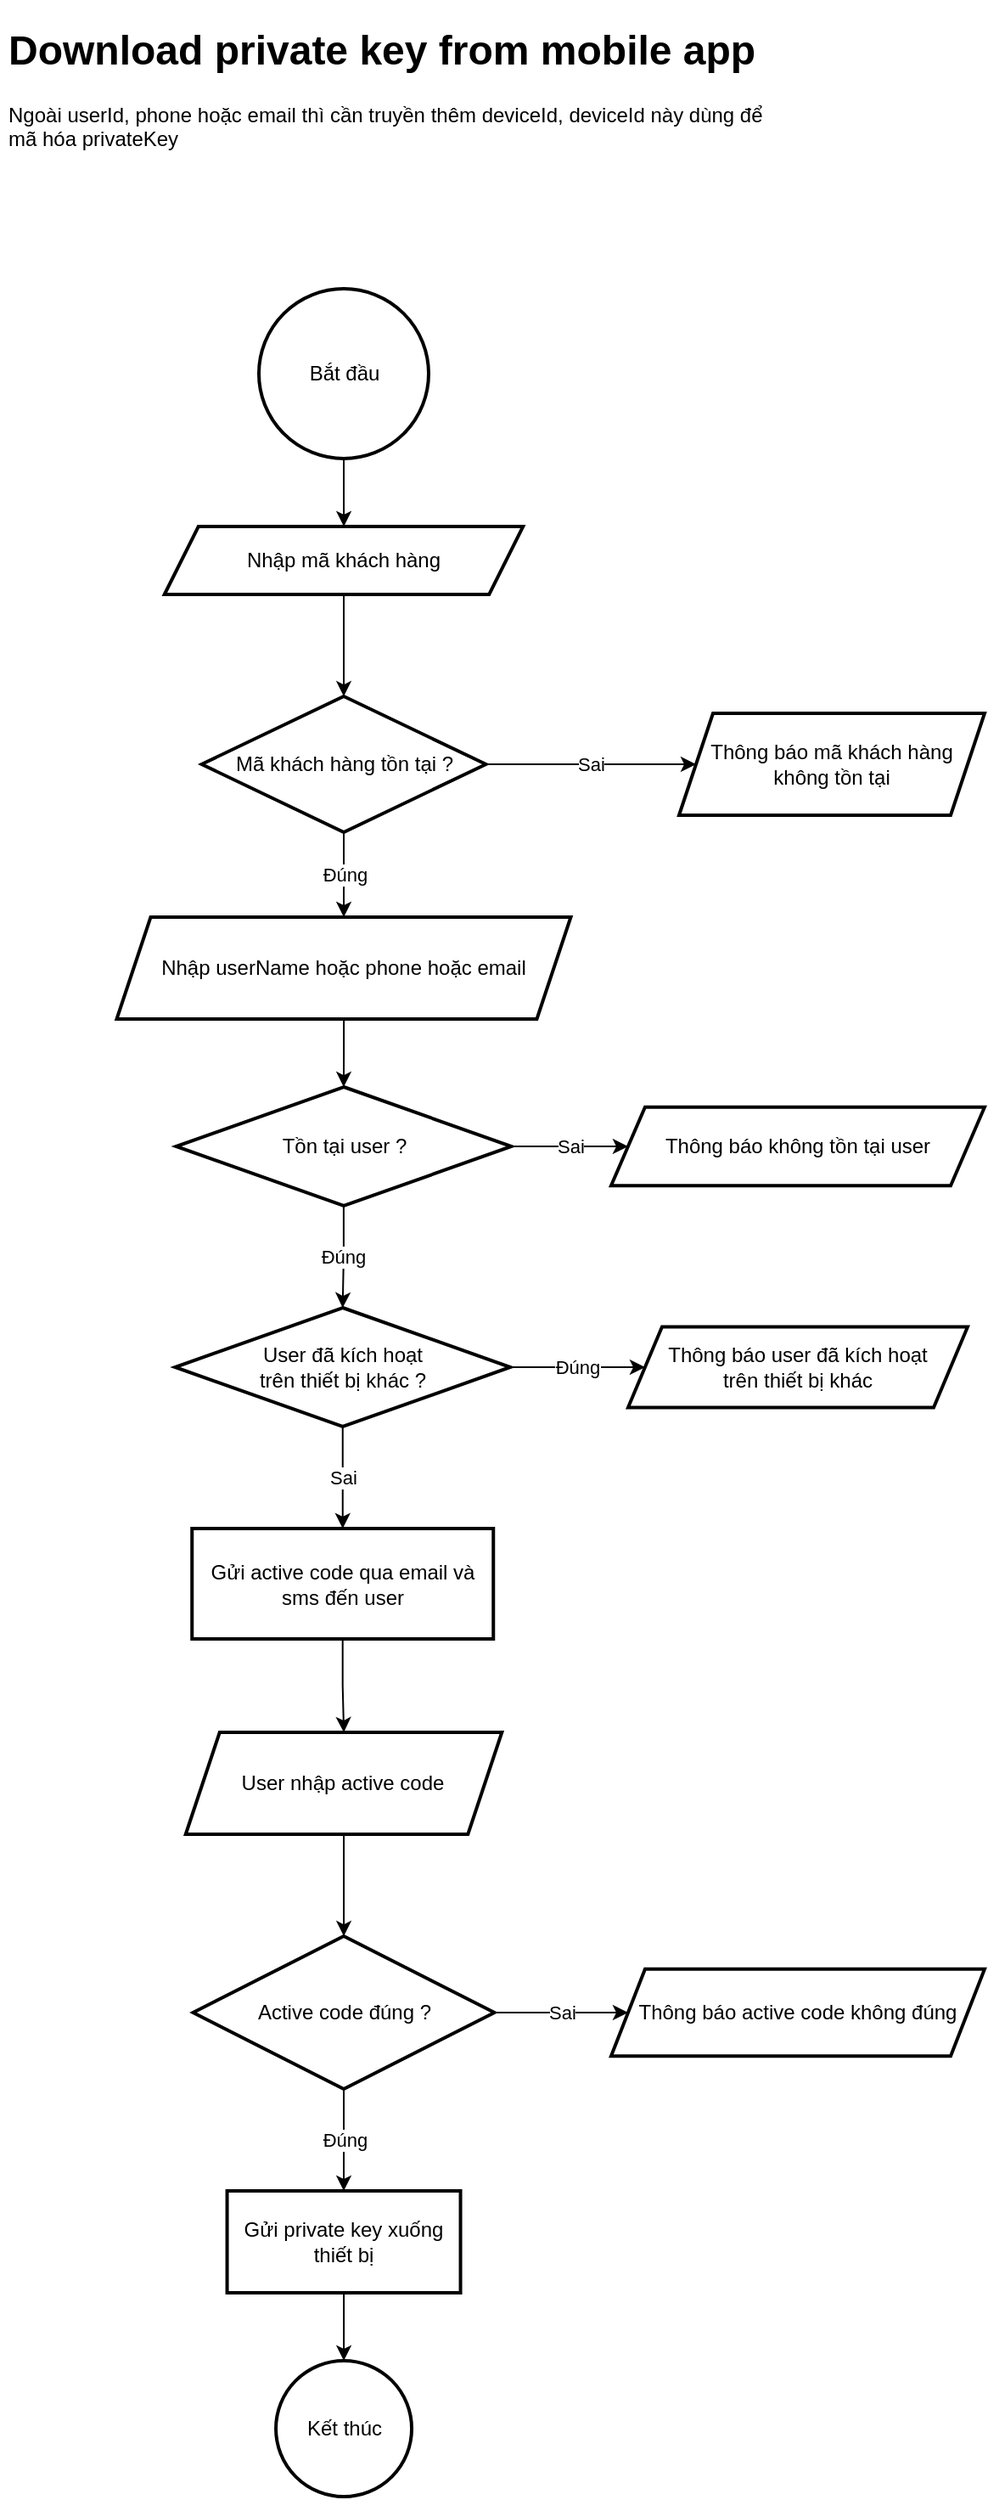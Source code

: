 <mxfile version="24.0.4" type="device">
  <diagram name="Page-1" id="2a8f0On35AF3IOb2VB6y">
    <mxGraphModel dx="1434" dy="907" grid="1" gridSize="10" guides="1" tooltips="1" connect="1" arrows="1" fold="1" page="1" pageScale="1" pageWidth="850" pageHeight="1100" math="0" shadow="0">
      <root>
        <mxCell id="0" />
        <mxCell id="1" parent="0" />
        <mxCell id="J_YxeElzWUtDt8AjJ6lE-40" value="&lt;h1&gt;Download private key from mobile app&lt;/h1&gt;&lt;p&gt;Ngoài userId, phone hoặc email thì cần truyền thêm deviceId, deviceId này dùng để mã hóa privateKey&lt;/p&gt;" style="text;html=1;spacing=5;spacingTop=-20;whiteSpace=wrap;overflow=hidden;rounded=0;" parent="1" vertex="1">
          <mxGeometry x="40" y="40" width="470" height="120" as="geometry" />
        </mxCell>
        <mxCell id="xa-Vq-NIsYVGTVrgi5_M-2" value="" style="edgeStyle=orthogonalEdgeStyle;rounded=0;orthogonalLoop=1;jettySize=auto;html=1;" parent="1" source="J_YxeElzWUtDt8AjJ6lE-41" target="xa-Vq-NIsYVGTVrgi5_M-1" edge="1">
          <mxGeometry relative="1" as="geometry" />
        </mxCell>
        <mxCell id="J_YxeElzWUtDt8AjJ6lE-41" value="Bắt đầu" style="strokeWidth=2;html=1;shape=mxgraph.flowchart.start_2;whiteSpace=wrap;" parent="1" vertex="1">
          <mxGeometry x="192.5" y="200" width="100" height="100" as="geometry" />
        </mxCell>
        <mxCell id="xa-Vq-NIsYVGTVrgi5_M-6" value="" style="edgeStyle=orthogonalEdgeStyle;rounded=0;orthogonalLoop=1;jettySize=auto;html=1;" parent="1" source="xa-Vq-NIsYVGTVrgi5_M-1" target="xa-Vq-NIsYVGTVrgi5_M-5" edge="1">
          <mxGeometry relative="1" as="geometry" />
        </mxCell>
        <mxCell id="xa-Vq-NIsYVGTVrgi5_M-1" value="Nhập mã khách hàng" style="shape=parallelogram;perimeter=parallelogramPerimeter;whiteSpace=wrap;html=1;fixedSize=1;strokeWidth=2;" parent="1" vertex="1">
          <mxGeometry x="136.88" y="340" width="211.25" height="40" as="geometry" />
        </mxCell>
        <mxCell id="xa-Vq-NIsYVGTVrgi5_M-10" value="Đúng" style="edgeStyle=orthogonalEdgeStyle;rounded=0;orthogonalLoop=1;jettySize=auto;html=1;" parent="1" source="xa-Vq-NIsYVGTVrgi5_M-5" target="xa-Vq-NIsYVGTVrgi5_M-9" edge="1">
          <mxGeometry relative="1" as="geometry" />
        </mxCell>
        <mxCell id="xa-Vq-NIsYVGTVrgi5_M-26" value="Sai" style="edgeStyle=orthogonalEdgeStyle;rounded=0;orthogonalLoop=1;jettySize=auto;html=1;" parent="1" source="xa-Vq-NIsYVGTVrgi5_M-5" target="xa-Vq-NIsYVGTVrgi5_M-25" edge="1">
          <mxGeometry relative="1" as="geometry" />
        </mxCell>
        <mxCell id="xa-Vq-NIsYVGTVrgi5_M-5" value="Mã khách hàng tồn tại ?" style="rhombus;whiteSpace=wrap;html=1;strokeWidth=2;" parent="1" vertex="1">
          <mxGeometry x="158.76" y="440" width="167.5" height="80" as="geometry" />
        </mxCell>
        <mxCell id="xa-Vq-NIsYVGTVrgi5_M-12" value="" style="edgeStyle=orthogonalEdgeStyle;rounded=0;orthogonalLoop=1;jettySize=auto;html=1;" parent="1" source="xa-Vq-NIsYVGTVrgi5_M-9" target="xa-Vq-NIsYVGTVrgi5_M-11" edge="1">
          <mxGeometry relative="1" as="geometry" />
        </mxCell>
        <mxCell id="xa-Vq-NIsYVGTVrgi5_M-9" value="Nhập userName hoặc phone hoặc email" style="shape=parallelogram;perimeter=parallelogramPerimeter;whiteSpace=wrap;html=1;fixedSize=1;strokeWidth=2;" parent="1" vertex="1">
          <mxGeometry x="108.75" y="570" width="267.49" height="60" as="geometry" />
        </mxCell>
        <mxCell id="xa-Vq-NIsYVGTVrgi5_M-28" value="Sai" style="edgeStyle=orthogonalEdgeStyle;rounded=0;orthogonalLoop=1;jettySize=auto;html=1;" parent="1" source="xa-Vq-NIsYVGTVrgi5_M-11" target="xa-Vq-NIsYVGTVrgi5_M-27" edge="1">
          <mxGeometry relative="1" as="geometry" />
        </mxCell>
        <mxCell id="xa-Vq-NIsYVGTVrgi5_M-32" value="Đúng" style="edgeStyle=orthogonalEdgeStyle;rounded=0;orthogonalLoop=1;jettySize=auto;html=1;" parent="1" source="xa-Vq-NIsYVGTVrgi5_M-11" target="xa-Vq-NIsYVGTVrgi5_M-31" edge="1">
          <mxGeometry relative="1" as="geometry" />
        </mxCell>
        <mxCell id="xa-Vq-NIsYVGTVrgi5_M-11" value="Tồn tại user ?" style="rhombus;whiteSpace=wrap;html=1;strokeWidth=2;" parent="1" vertex="1">
          <mxGeometry x="143.74" y="670" width="197.51" height="70" as="geometry" />
        </mxCell>
        <mxCell id="xa-Vq-NIsYVGTVrgi5_M-18" value="" style="edgeStyle=orthogonalEdgeStyle;rounded=0;orthogonalLoop=1;jettySize=auto;html=1;" parent="1" source="xa-Vq-NIsYVGTVrgi5_M-13" target="xa-Vq-NIsYVGTVrgi5_M-17" edge="1">
          <mxGeometry relative="1" as="geometry" />
        </mxCell>
        <mxCell id="xa-Vq-NIsYVGTVrgi5_M-13" value="Gửi active code qua email và sms đến user" style="whiteSpace=wrap;html=1;strokeWidth=2;" parent="1" vertex="1">
          <mxGeometry x="153.12" y="930" width="177.51" height="65" as="geometry" />
        </mxCell>
        <mxCell id="xa-Vq-NIsYVGTVrgi5_M-20" value="" style="edgeStyle=orthogonalEdgeStyle;rounded=0;orthogonalLoop=1;jettySize=auto;html=1;" parent="1" source="xa-Vq-NIsYVGTVrgi5_M-17" target="xa-Vq-NIsYVGTVrgi5_M-19" edge="1">
          <mxGeometry relative="1" as="geometry" />
        </mxCell>
        <mxCell id="xa-Vq-NIsYVGTVrgi5_M-17" value="User nhập active code" style="shape=parallelogram;perimeter=parallelogramPerimeter;whiteSpace=wrap;html=1;fixedSize=1;strokeWidth=2;" parent="1" vertex="1">
          <mxGeometry x="149.39" y="1050" width="186.26" height="60" as="geometry" />
        </mxCell>
        <mxCell id="xa-Vq-NIsYVGTVrgi5_M-22" value="Đúng" style="edgeStyle=orthogonalEdgeStyle;rounded=0;orthogonalLoop=1;jettySize=auto;html=1;" parent="1" source="xa-Vq-NIsYVGTVrgi5_M-19" target="xa-Vq-NIsYVGTVrgi5_M-21" edge="1">
          <mxGeometry relative="1" as="geometry" />
        </mxCell>
        <mxCell id="xa-Vq-NIsYVGTVrgi5_M-30" value="Sai" style="edgeStyle=orthogonalEdgeStyle;rounded=0;orthogonalLoop=1;jettySize=auto;html=1;" parent="1" source="xa-Vq-NIsYVGTVrgi5_M-19" target="xa-Vq-NIsYVGTVrgi5_M-29" edge="1">
          <mxGeometry relative="1" as="geometry" />
        </mxCell>
        <mxCell id="xa-Vq-NIsYVGTVrgi5_M-19" value="Active code đúng ?" style="rhombus;whiteSpace=wrap;html=1;strokeWidth=2;" parent="1" vertex="1">
          <mxGeometry x="153.75" y="1170" width="177.5" height="90" as="geometry" />
        </mxCell>
        <mxCell id="xa-Vq-NIsYVGTVrgi5_M-24" value="" style="edgeStyle=orthogonalEdgeStyle;rounded=0;orthogonalLoop=1;jettySize=auto;html=1;" parent="1" source="xa-Vq-NIsYVGTVrgi5_M-21" target="xa-Vq-NIsYVGTVrgi5_M-23" edge="1">
          <mxGeometry relative="1" as="geometry" />
        </mxCell>
        <mxCell id="xa-Vq-NIsYVGTVrgi5_M-21" value="Gửi private key xuống thiết bị" style="whiteSpace=wrap;html=1;strokeWidth=2;" parent="1" vertex="1">
          <mxGeometry x="173.78" y="1320" width="137.49" height="60" as="geometry" />
        </mxCell>
        <mxCell id="xa-Vq-NIsYVGTVrgi5_M-23" value="Kết thúc" style="ellipse;whiteSpace=wrap;html=1;strokeWidth=2;" parent="1" vertex="1">
          <mxGeometry x="202.525" y="1420" width="80" height="80" as="geometry" />
        </mxCell>
        <mxCell id="xa-Vq-NIsYVGTVrgi5_M-25" value="Thông báo mã khách hàng không tồn tại" style="shape=parallelogram;perimeter=parallelogramPerimeter;whiteSpace=wrap;html=1;fixedSize=1;strokeWidth=2;" parent="1" vertex="1">
          <mxGeometry x="440" y="450" width="180" height="60" as="geometry" />
        </mxCell>
        <mxCell id="xa-Vq-NIsYVGTVrgi5_M-27" value="Thông báo không tồn tại user" style="shape=parallelogram;perimeter=parallelogramPerimeter;whiteSpace=wrap;html=1;fixedSize=1;strokeWidth=2;" parent="1" vertex="1">
          <mxGeometry x="399.98" y="681.87" width="220.02" height="46.25" as="geometry" />
        </mxCell>
        <mxCell id="xa-Vq-NIsYVGTVrgi5_M-29" value="Thông báo active code không đúng" style="shape=parallelogram;perimeter=parallelogramPerimeter;whiteSpace=wrap;html=1;fixedSize=1;strokeWidth=2;" parent="1" vertex="1">
          <mxGeometry x="399.99" y="1189.38" width="220.01" height="51.25" as="geometry" />
        </mxCell>
        <mxCell id="xa-Vq-NIsYVGTVrgi5_M-33" value="Sai" style="edgeStyle=orthogonalEdgeStyle;rounded=0;orthogonalLoop=1;jettySize=auto;html=1;" parent="1" source="xa-Vq-NIsYVGTVrgi5_M-31" target="xa-Vq-NIsYVGTVrgi5_M-13" edge="1">
          <mxGeometry relative="1" as="geometry" />
        </mxCell>
        <mxCell id="xa-Vq-NIsYVGTVrgi5_M-35" value="Đúng" style="edgeStyle=orthogonalEdgeStyle;rounded=0;orthogonalLoop=1;jettySize=auto;html=1;" parent="1" source="xa-Vq-NIsYVGTVrgi5_M-31" target="xa-Vq-NIsYVGTVrgi5_M-34" edge="1">
          <mxGeometry relative="1" as="geometry" />
        </mxCell>
        <mxCell id="xa-Vq-NIsYVGTVrgi5_M-31" value="User đã kích hoạt&lt;br&gt;trên thiết bị khác ?" style="rhombus;whiteSpace=wrap;html=1;strokeWidth=2;" parent="1" vertex="1">
          <mxGeometry x="143.12" y="800" width="197.51" height="70" as="geometry" />
        </mxCell>
        <mxCell id="xa-Vq-NIsYVGTVrgi5_M-34" value="Thông báo user đã kích hoạt&lt;br&gt;trên thiết bị khác" style="shape=parallelogram;perimeter=parallelogramPerimeter;whiteSpace=wrap;html=1;fixedSize=1;strokeWidth=2;" parent="1" vertex="1">
          <mxGeometry x="409.99" y="811.25" width="200.01" height="47.5" as="geometry" />
        </mxCell>
      </root>
    </mxGraphModel>
  </diagram>
</mxfile>
